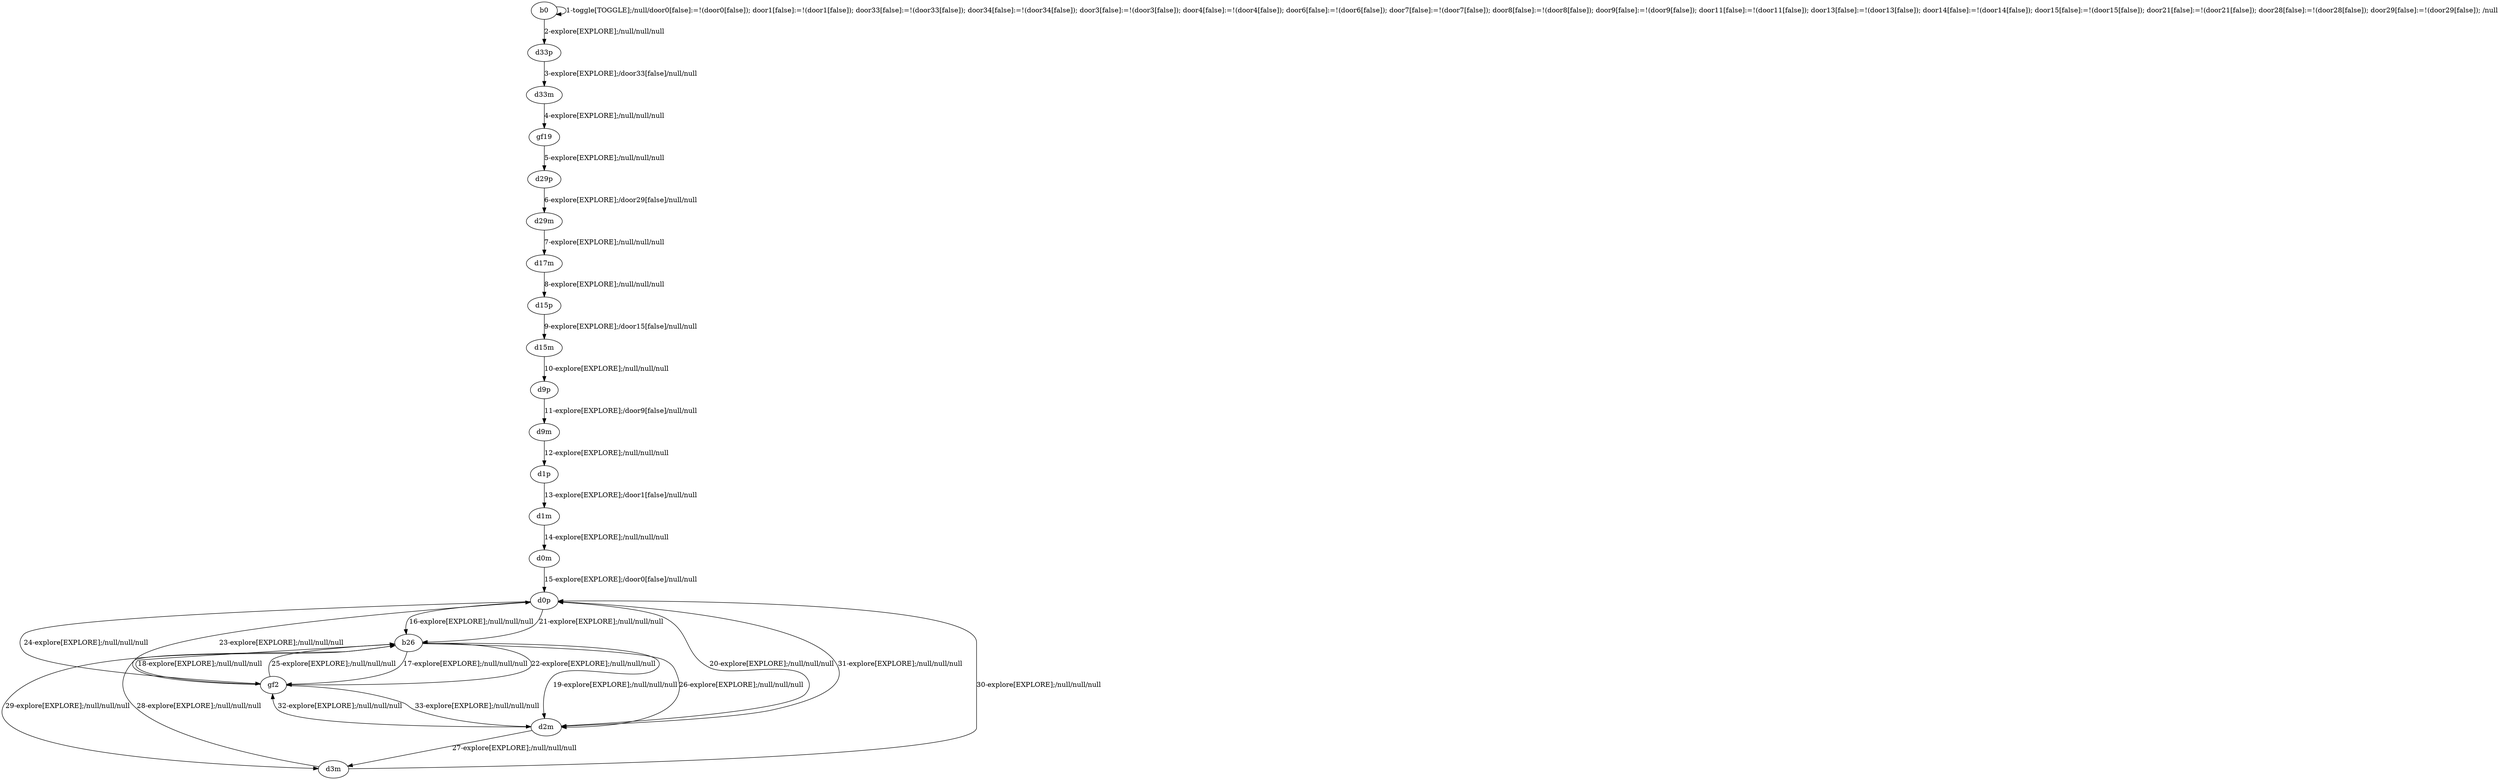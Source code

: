 # Total number of goals covered by this test: 1
# d0p --> gf2

digraph g {
"b0" -> "b0" [label = "1-toggle[TOGGLE];/null/door0[false]:=!(door0[false]); door1[false]:=!(door1[false]); door33[false]:=!(door33[false]); door34[false]:=!(door34[false]); door3[false]:=!(door3[false]); door4[false]:=!(door4[false]); door6[false]:=!(door6[false]); door7[false]:=!(door7[false]); door8[false]:=!(door8[false]); door9[false]:=!(door9[false]); door11[false]:=!(door11[false]); door13[false]:=!(door13[false]); door14[false]:=!(door14[false]); door15[false]:=!(door15[false]); door21[false]:=!(door21[false]); door28[false]:=!(door28[false]); door29[false]:=!(door29[false]); /null"];
"b0" -> "d33p" [label = "2-explore[EXPLORE];/null/null/null"];
"d33p" -> "d33m" [label = "3-explore[EXPLORE];/door33[false]/null/null"];
"d33m" -> "gf19" [label = "4-explore[EXPLORE];/null/null/null"];
"gf19" -> "d29p" [label = "5-explore[EXPLORE];/null/null/null"];
"d29p" -> "d29m" [label = "6-explore[EXPLORE];/door29[false]/null/null"];
"d29m" -> "d17m" [label = "7-explore[EXPLORE];/null/null/null"];
"d17m" -> "d15p" [label = "8-explore[EXPLORE];/null/null/null"];
"d15p" -> "d15m" [label = "9-explore[EXPLORE];/door15[false]/null/null"];
"d15m" -> "d9p" [label = "10-explore[EXPLORE];/null/null/null"];
"d9p" -> "d9m" [label = "11-explore[EXPLORE];/door9[false]/null/null"];
"d9m" -> "d1p" [label = "12-explore[EXPLORE];/null/null/null"];
"d1p" -> "d1m" [label = "13-explore[EXPLORE];/door1[false]/null/null"];
"d1m" -> "d0m" [label = "14-explore[EXPLORE];/null/null/null"];
"d0m" -> "d0p" [label = "15-explore[EXPLORE];/door0[false]/null/null"];
"d0p" -> "b26" [label = "16-explore[EXPLORE];/null/null/null"];
"b26" -> "gf2" [label = "17-explore[EXPLORE];/null/null/null"];
"gf2" -> "b26" [label = "18-explore[EXPLORE];/null/null/null"];
"b26" -> "d2m" [label = "19-explore[EXPLORE];/null/null/null"];
"d2m" -> "d0p" [label = "20-explore[EXPLORE];/null/null/null"];
"d0p" -> "b26" [label = "21-explore[EXPLORE];/null/null/null"];
"b26" -> "gf2" [label = "22-explore[EXPLORE];/null/null/null"];
"gf2" -> "d0p" [label = "23-explore[EXPLORE];/null/null/null"];
"d0p" -> "gf2" [label = "24-explore[EXPLORE];/null/null/null"];
"gf2" -> "b26" [label = "25-explore[EXPLORE];/null/null/null"];
"b26" -> "d2m" [label = "26-explore[EXPLORE];/null/null/null"];
"d2m" -> "d3m" [label = "27-explore[EXPLORE];/null/null/null"];
"d3m" -> "b26" [label = "28-explore[EXPLORE];/null/null/null"];
"b26" -> "d3m" [label = "29-explore[EXPLORE];/null/null/null"];
"d3m" -> "d0p" [label = "30-explore[EXPLORE];/null/null/null"];
"d0p" -> "d2m" [label = "31-explore[EXPLORE];/null/null/null"];
"d2m" -> "gf2" [label = "32-explore[EXPLORE];/null/null/null"];
"gf2" -> "d2m" [label = "33-explore[EXPLORE];/null/null/null"];
}